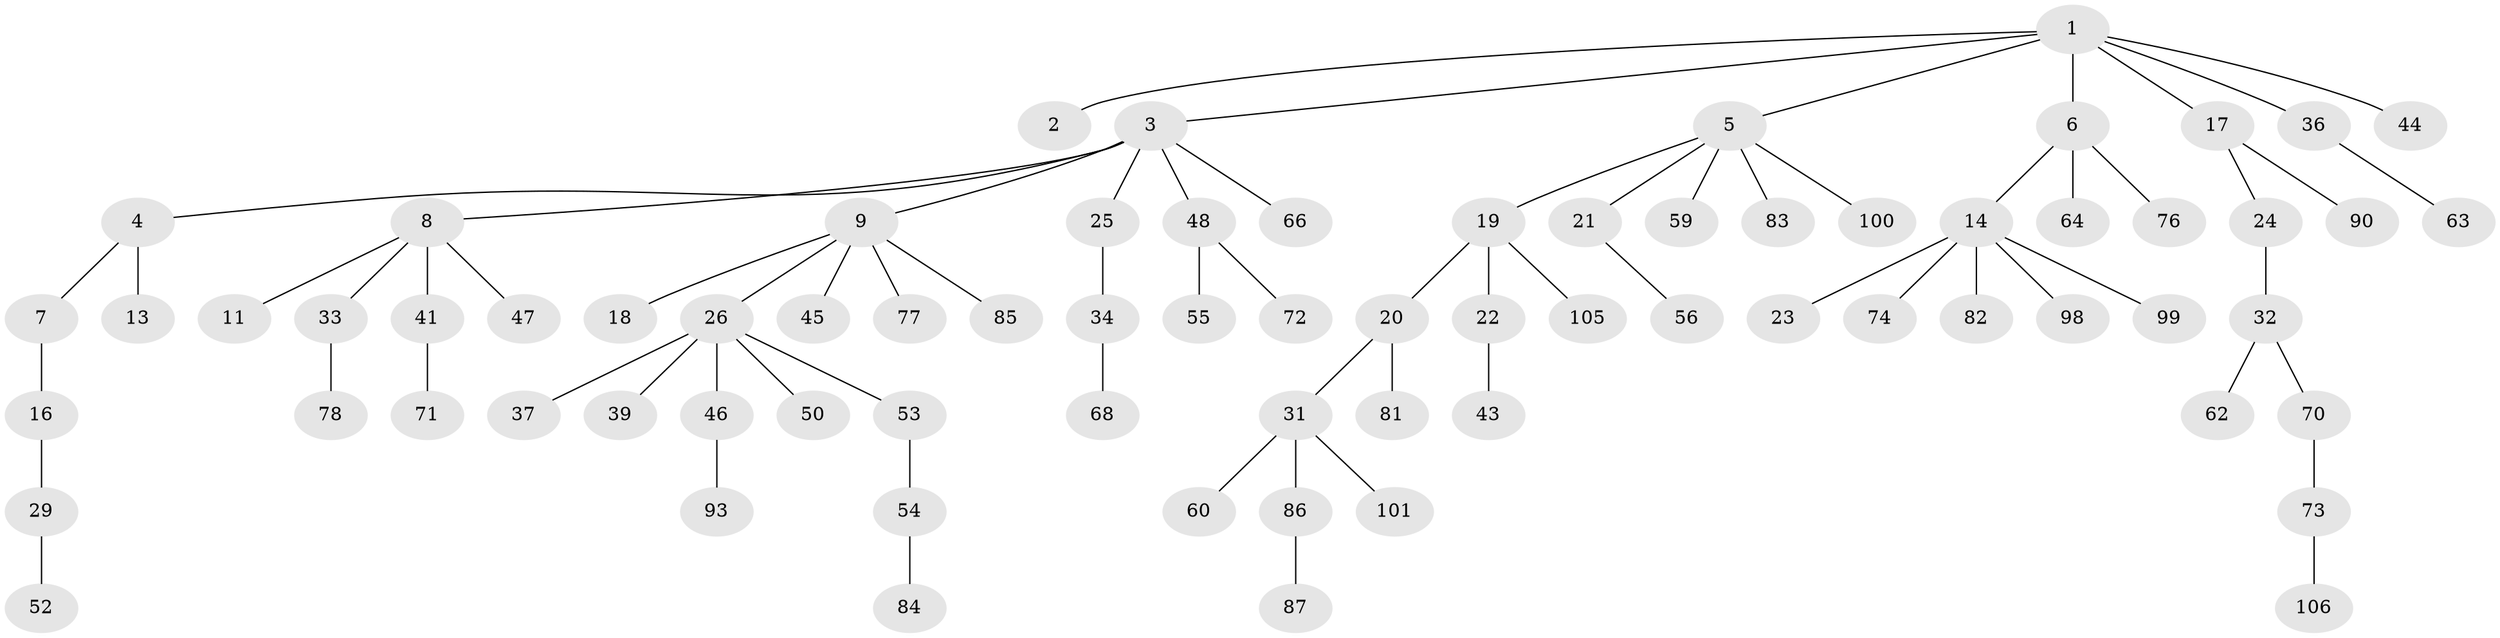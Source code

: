 // Generated by graph-tools (version 1.1) at 2025/24/03/03/25 07:24:06]
// undirected, 74 vertices, 73 edges
graph export_dot {
graph [start="1"]
  node [color=gray90,style=filled];
  1 [super="+42"];
  2;
  3 [super="+12"];
  4 [super="+92"];
  5 [super="+10"];
  6 [super="+67"];
  7 [super="+95"];
  8 [super="+30"];
  9 [super="+27"];
  11;
  13;
  14 [super="+15"];
  16 [super="+40"];
  17;
  18;
  19 [super="+75"];
  20 [super="+28"];
  21 [super="+51"];
  22;
  23 [super="+88"];
  24;
  25;
  26 [super="+35"];
  29;
  31 [super="+79"];
  32 [super="+61"];
  33 [super="+38"];
  34 [super="+80"];
  36;
  37 [super="+49"];
  39;
  41;
  43;
  44 [super="+94"];
  45;
  46 [super="+58"];
  47;
  48 [super="+104"];
  50;
  52 [super="+65"];
  53;
  54 [super="+96"];
  55;
  56 [super="+57"];
  59 [super="+91"];
  60;
  62 [super="+102"];
  63;
  64 [super="+69"];
  66;
  68;
  70;
  71;
  72;
  73 [super="+103"];
  74;
  76 [super="+89"];
  77;
  78;
  81;
  82;
  83;
  84 [super="+97"];
  85;
  86;
  87;
  90;
  93;
  98;
  99;
  100;
  101 [super="+107"];
  105;
  106;
  1 -- 2;
  1 -- 3;
  1 -- 5;
  1 -- 6;
  1 -- 17;
  1 -- 36;
  1 -- 44;
  3 -- 4;
  3 -- 8;
  3 -- 9;
  3 -- 25;
  3 -- 48;
  3 -- 66;
  4 -- 7;
  4 -- 13;
  5 -- 19;
  5 -- 21;
  5 -- 59;
  5 -- 83;
  5 -- 100;
  6 -- 14;
  6 -- 64;
  6 -- 76;
  7 -- 16;
  8 -- 11;
  8 -- 33;
  8 -- 41;
  8 -- 47;
  9 -- 18;
  9 -- 26;
  9 -- 77;
  9 -- 85;
  9 -- 45;
  14 -- 74;
  14 -- 82;
  14 -- 99;
  14 -- 98;
  14 -- 23;
  16 -- 29;
  17 -- 24;
  17 -- 90;
  19 -- 20;
  19 -- 22;
  19 -- 105;
  20 -- 81;
  20 -- 31;
  21 -- 56;
  22 -- 43;
  24 -- 32;
  25 -- 34;
  26 -- 37;
  26 -- 46;
  26 -- 50;
  26 -- 53;
  26 -- 39;
  29 -- 52;
  31 -- 60;
  31 -- 86;
  31 -- 101;
  32 -- 70;
  32 -- 62;
  33 -- 78;
  34 -- 68;
  36 -- 63;
  41 -- 71;
  46 -- 93;
  48 -- 55;
  48 -- 72;
  53 -- 54;
  54 -- 84;
  70 -- 73;
  73 -- 106;
  86 -- 87;
}
